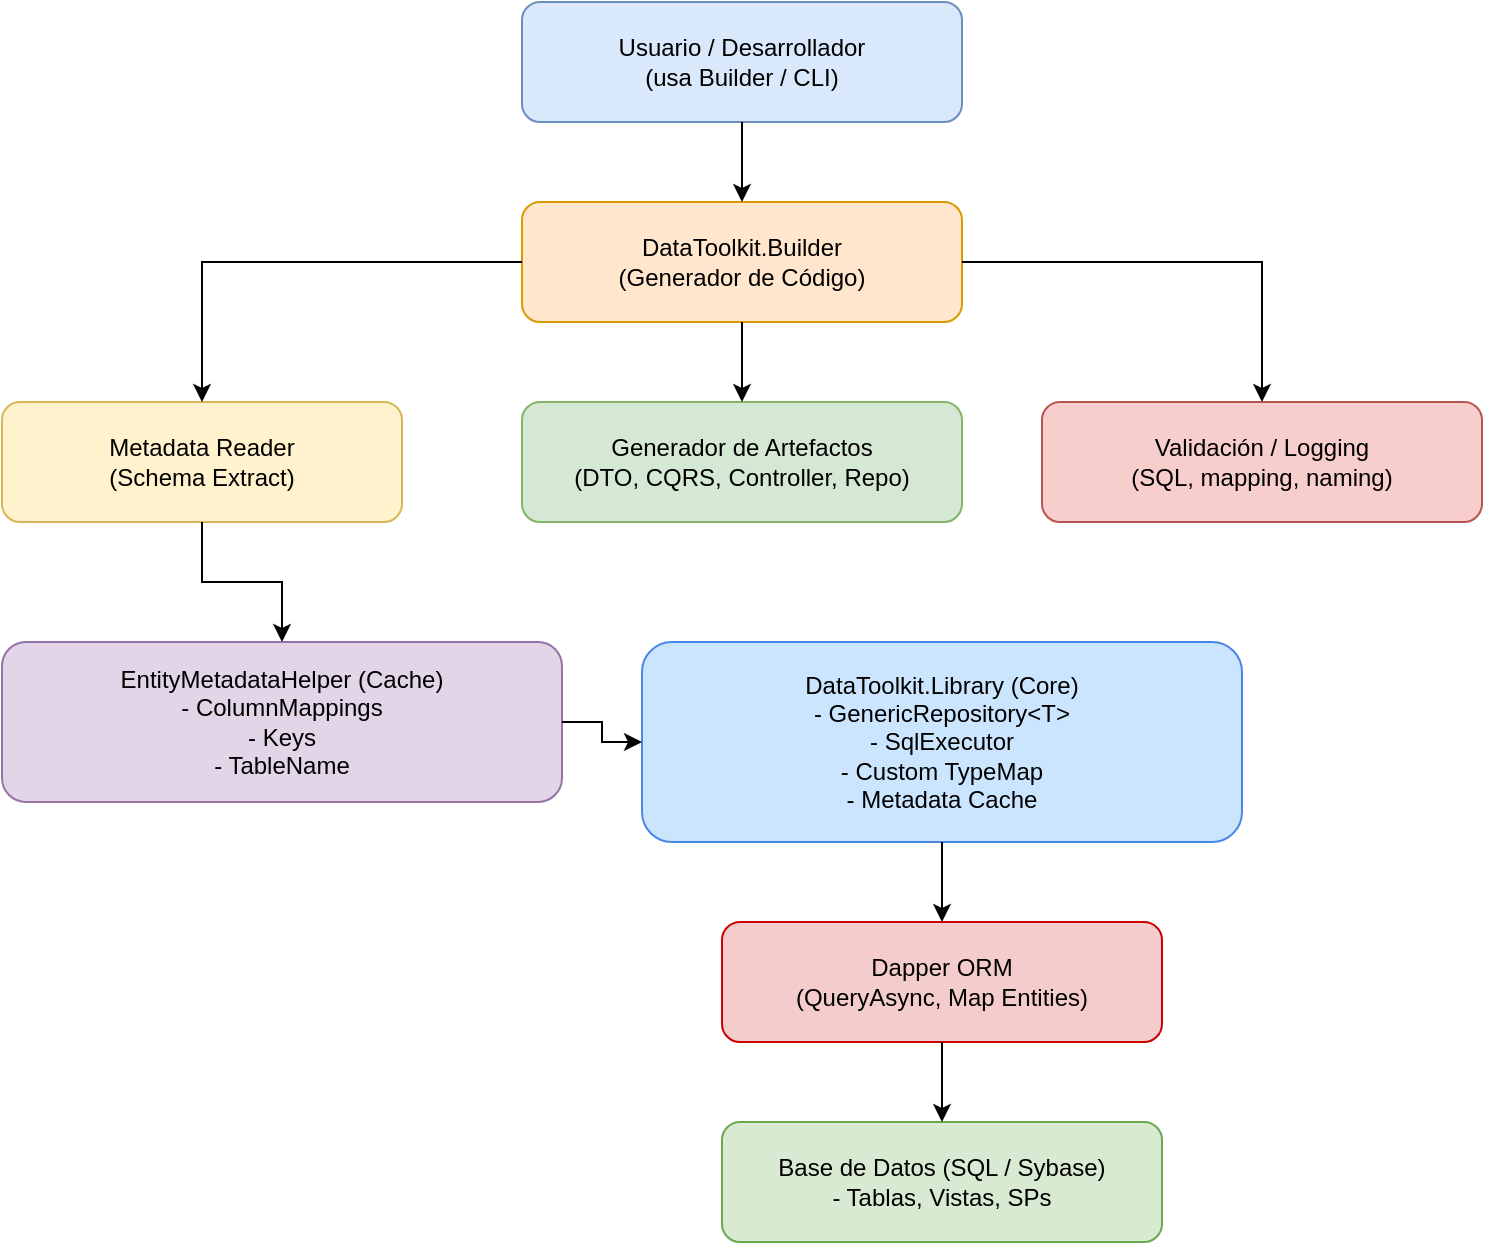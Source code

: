 <mxfile>
  <diagram id="DataToolkitLowCode" name="DataToolkit Low-Code Flow">
    <mxGraphModel dx="1372" dy="805" grid="1" gridSize="10" guides="1" tooltips="1" connect="1" arrows="1" fold="1" page="1" pageScale="1" pageWidth="850" pageHeight="1100" math="0" shadow="0">
      <root>
        <mxCell id="0"/>
        <mxCell id="1" parent="0"/>
        
        <!-- Usuario -->
        <mxCell id="2" value="Usuario / Desarrollador&#10;(usa Builder / CLI)" style="shape=rectangle;whiteSpace=wrap;rounded=1;fillColor=#dae8fc;strokeColor=#6c8ebf;" vertex="1" parent="1">
          <mxGeometry x="300" y="20" width="220" height="60" as="geometry"/>
        </mxCell>
        
        <!-- Builder -->
        <mxCell id="3" value="DataToolkit.Builder&#10;(Generador de Código)" style="shape=rectangle;whiteSpace=wrap;rounded=1;fillColor=#ffe6cc;strokeColor=#d79b00;" vertex="1" parent="1">
          <mxGeometry x="300" y="120" width="220" height="60" as="geometry"/>
        </mxCell>
        
        <!-- Metadata Reader -->
        <mxCell id="4" value="Metadata Reader&#10;(Schema Extract)" style="shape=rectangle;whiteSpace=wrap;rounded=1;fillColor=#fff2cc;strokeColor=#d6b656;" vertex="1" parent="1">
          <mxGeometry x="40" y="220" width="200" height="60" as="geometry"/>
        </mxCell>
        
        <!-- Generador Artefactos -->
        <mxCell id="5" value="Generador de Artefactos&#10;(DTO, CQRS, Controller, Repo)" style="shape=rectangle;whiteSpace=wrap;rounded=1;fillColor=#d5e8d4;strokeColor=#82b366;" vertex="1" parent="1">
          <mxGeometry x="300" y="220" width="220" height="60" as="geometry"/>
        </mxCell>
        
        <!-- Validación -->
        <mxCell id="6" value="Validación / Logging&#10;(SQL, mapping, naming)" style="shape=rectangle;whiteSpace=wrap;rounded=1;fillColor=#f8cecc;strokeColor=#b85450;" vertex="1" parent="1">
          <mxGeometry x="560" y="220" width="220" height="60" as="geometry"/>
        </mxCell>
        
        <!-- EntityMetadataHelper -->
        <mxCell id="7" value="EntityMetadataHelper (Cache)&#10;- ColumnMappings&#10;- Keys&#10;- TableName" style="shape=rectangle;whiteSpace=wrap;rounded=1;fillColor=#e1d5e7;strokeColor=#9673a6;" vertex="1" parent="1">
          <mxGeometry x="40" y="340" width="280" height="80" as="geometry"/>
        </mxCell>
        
        <!-- DataToolkit.Library -->
        <mxCell id="8" value="DataToolkit.Library (Core)&#10;- GenericRepository&lt;T&gt;&#10;- SqlExecutor&#10;- Custom TypeMap&#10;- Metadata Cache" style="shape=rectangle;whiteSpace=wrap;rounded=1;fillColor=#cce5ff;strokeColor=#4a86e8;" vertex="1" parent="1">
          <mxGeometry x="360" y="340" width="300" height="100" as="geometry"/>
        </mxCell>
        
        <!-- Dapper -->
        <mxCell id="9" value="Dapper ORM&#10;(QueryAsync, Map Entities)" style="shape=rectangle;whiteSpace=wrap;rounded=1;fillColor=#f4cccc;strokeColor=#cc0000;" vertex="1" parent="1">
          <mxGeometry x="400" y="480" width="220" height="60" as="geometry"/>
        </mxCell>
        
        <!-- Database -->
        <mxCell id="10" value="Base de Datos (SQL / Sybase)&#10;- Tablas, Vistas, SPs" style="shape=rectangle;whiteSpace=wrap;rounded=1;fillColor=#d9ead3;strokeColor=#6aa84f;" vertex="1" parent="1">
          <mxGeometry x="400" y="580" width="220" height="60" as="geometry"/>
        </mxCell>
        
        <!-- Arrows -->
        <mxCell id="11" style="edgeStyle=orthogonalEdgeStyle;rounded=0;orthogonalLoop=1;jettySize=auto;html=1;" edge="1" parent="1" source="2" target="3">
          <mxGeometry relative="1" as="geometry"/>
        </mxCell>
        
        <mxCell id="12" style="edgeStyle=orthogonalEdgeStyle;rounded=0;orthogonalLoop=1;jettySize=auto;html=1;" edge="1" parent="1" source="3" target="4">
          <mxGeometry relative="1" as="geometry"/>
        </mxCell>
        
        <mxCell id="13" style="edgeStyle=orthogonalEdgeStyle;rounded=0;orthogonalLoop=1;jettySize=auto;html=1;" edge="1" parent="1" source="3" target="5">
          <mxGeometry relative="1" as="geometry"/>
        </mxCell>
        
        <mxCell id="14" style="edgeStyle=orthogonalEdgeStyle;rounded=0;orthogonalLoop=1;jettySize=auto;html=1;" edge="1" parent="1" source="3" target="6">
          <mxGeometry relative="1" as="geometry"/>
        </mxCell>
        
        <mxCell id="15" style="edgeStyle=orthogonalEdgeStyle;rounded=0;orthogonalLoop=1;jettySize=auto;html=1;" edge="1" parent="1" source="4" target="7">
          <mxGeometry relative="1" as="geometry"/>
        </mxCell>
        
        <mxCell id="16" style="edgeStyle=orthogonalEdgeStyle;rounded=0;orthogonalLoop=1;jettySize=auto;html=1;" edge="1" parent="1" source="7" target="8">
          <mxGeometry relative="1" as="geometry"/>
        </mxCell>
        
        <mxCell id="17" style="edgeStyle=orthogonalEdgeStyle;rounded=0;orthogonalLoop=1;jettySize=auto;html=1;" edge="1" parent="1" source="8" target="9">
          <mxGeometry relative="1" as="geometry"/>
        </mxCell>
        
        <mxCell id="18" style="edgeStyle=orthogonalEdgeStyle;rounded=0;orthogonalLoop=1;jettySize=auto;html=1;" edge="1" parent="1" source="9" target="10">
          <mxGeometry relative="1" as="geometry"/>
        </mxCell>
        
      </root>
    </mxGraphModel>
  </diagram>
</mxfile>

